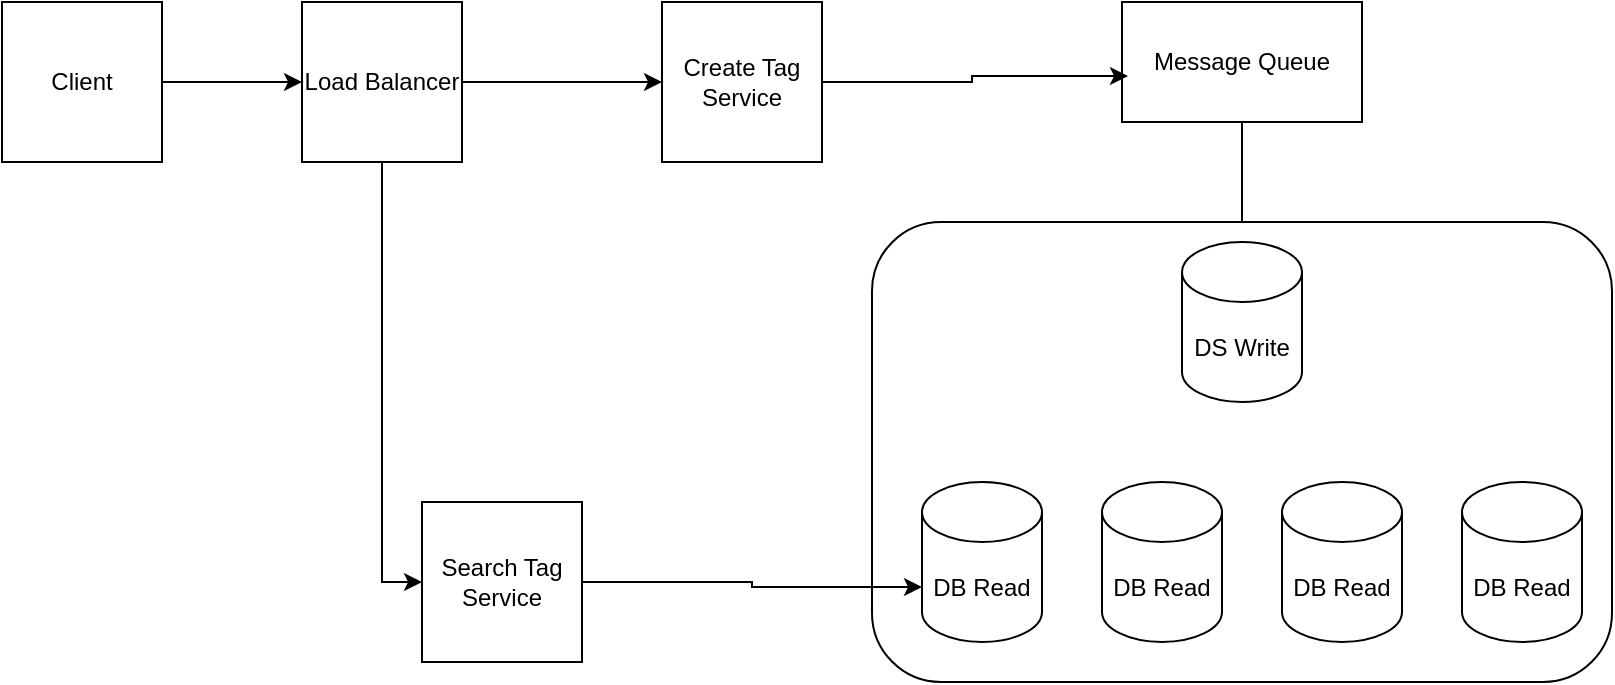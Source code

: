 <mxfile version="27.0.9">
  <diagram id="AsHtNMLsNTLCxXA9mggR" name="TagService">
    <mxGraphModel dx="1185" dy="613" grid="1" gridSize="10" guides="1" tooltips="1" connect="1" arrows="1" fold="1" page="1" pageScale="1" pageWidth="850" pageHeight="1100" math="0" shadow="0">
      <root>
        <mxCell id="0" />
        <mxCell id="1" parent="0" />
        <mxCell id="_vKGNIz2_UrnPt1C7EBL-2" style="edgeStyle=orthogonalEdgeStyle;rounded=0;orthogonalLoop=1;jettySize=auto;html=1;exitX=1;exitY=0.5;exitDx=0;exitDy=0;entryX=0;entryY=0.5;entryDx=0;entryDy=0;" edge="1" parent="1" source="_vKGNIz2_UrnPt1C7EBL-3" target="_vKGNIz2_UrnPt1C7EBL-6">
          <mxGeometry relative="1" as="geometry" />
        </mxCell>
        <mxCell id="_vKGNIz2_UrnPt1C7EBL-3" value="Client" style="whiteSpace=wrap;html=1;aspect=fixed;" vertex="1" parent="1">
          <mxGeometry x="23" y="170" width="80" height="80" as="geometry" />
        </mxCell>
        <mxCell id="_vKGNIz2_UrnPt1C7EBL-4" style="edgeStyle=orthogonalEdgeStyle;rounded=0;orthogonalLoop=1;jettySize=auto;html=1;exitX=1;exitY=0.5;exitDx=0;exitDy=0;entryX=0;entryY=0.5;entryDx=0;entryDy=0;" edge="1" parent="1" source="_vKGNIz2_UrnPt1C7EBL-6" target="_vKGNIz2_UrnPt1C7EBL-7">
          <mxGeometry relative="1" as="geometry" />
        </mxCell>
        <mxCell id="_vKGNIz2_UrnPt1C7EBL-5" style="edgeStyle=orthogonalEdgeStyle;rounded=0;orthogonalLoop=1;jettySize=auto;html=1;exitX=0.5;exitY=1;exitDx=0;exitDy=0;entryX=0;entryY=0.5;entryDx=0;entryDy=0;" edge="1" parent="1" source="_vKGNIz2_UrnPt1C7EBL-6" target="_vKGNIz2_UrnPt1C7EBL-8">
          <mxGeometry relative="1" as="geometry" />
        </mxCell>
        <mxCell id="_vKGNIz2_UrnPt1C7EBL-6" value="Load Balancer" style="whiteSpace=wrap;html=1;aspect=fixed;" vertex="1" parent="1">
          <mxGeometry x="173" y="170" width="80" height="80" as="geometry" />
        </mxCell>
        <mxCell id="_vKGNIz2_UrnPt1C7EBL-7" value="Create Tag Service" style="whiteSpace=wrap;html=1;aspect=fixed;" vertex="1" parent="1">
          <mxGeometry x="353" y="170" width="80" height="80" as="geometry" />
        </mxCell>
        <mxCell id="_vKGNIz2_UrnPt1C7EBL-8" value="Search Tag Service" style="whiteSpace=wrap;html=1;aspect=fixed;" vertex="1" parent="1">
          <mxGeometry x="233" y="420" width="80" height="80" as="geometry" />
        </mxCell>
        <mxCell id="_vKGNIz2_UrnPt1C7EBL-9" style="edgeStyle=orthogonalEdgeStyle;rounded=0;orthogonalLoop=1;jettySize=auto;html=1;exitX=0.5;exitY=1;exitDx=0;exitDy=0;" edge="1" parent="1" source="_vKGNIz2_UrnPt1C7EBL-10" target="_vKGNIz2_UrnPt1C7EBL-17">
          <mxGeometry relative="1" as="geometry" />
        </mxCell>
        <mxCell id="_vKGNIz2_UrnPt1C7EBL-10" value="Message Queue" style="rounded=0;whiteSpace=wrap;html=1;" vertex="1" parent="1">
          <mxGeometry x="583" y="170" width="120" height="60" as="geometry" />
        </mxCell>
        <mxCell id="_vKGNIz2_UrnPt1C7EBL-11" style="edgeStyle=orthogonalEdgeStyle;rounded=0;orthogonalLoop=1;jettySize=auto;html=1;exitX=1;exitY=0.5;exitDx=0;exitDy=0;entryX=0.025;entryY=0.617;entryDx=0;entryDy=0;entryPerimeter=0;" edge="1" parent="1" source="_vKGNIz2_UrnPt1C7EBL-7" target="_vKGNIz2_UrnPt1C7EBL-10">
          <mxGeometry relative="1" as="geometry" />
        </mxCell>
        <mxCell id="_vKGNIz2_UrnPt1C7EBL-12" value="" style="rounded=1;whiteSpace=wrap;html=1;" vertex="1" parent="1">
          <mxGeometry x="458" y="280" width="370" height="230" as="geometry" />
        </mxCell>
        <mxCell id="_vKGNIz2_UrnPt1C7EBL-13" value="DB Read" style="shape=cylinder3;whiteSpace=wrap;html=1;boundedLbl=1;backgroundOutline=1;size=15;" vertex="1" parent="1">
          <mxGeometry x="483" y="410" width="60" height="80" as="geometry" />
        </mxCell>
        <mxCell id="_vKGNIz2_UrnPt1C7EBL-14" value="DB Read" style="shape=cylinder3;whiteSpace=wrap;html=1;boundedLbl=1;backgroundOutline=1;size=15;" vertex="1" parent="1">
          <mxGeometry x="573" y="410" width="60" height="80" as="geometry" />
        </mxCell>
        <mxCell id="_vKGNIz2_UrnPt1C7EBL-15" value="DB Read" style="shape=cylinder3;whiteSpace=wrap;html=1;boundedLbl=1;backgroundOutline=1;size=15;" vertex="1" parent="1">
          <mxGeometry x="663" y="410" width="60" height="80" as="geometry" />
        </mxCell>
        <mxCell id="_vKGNIz2_UrnPt1C7EBL-16" value="DB Read" style="shape=cylinder3;whiteSpace=wrap;html=1;boundedLbl=1;backgroundOutline=1;size=15;" vertex="1" parent="1">
          <mxGeometry x="753" y="410" width="60" height="80" as="geometry" />
        </mxCell>
        <mxCell id="_vKGNIz2_UrnPt1C7EBL-17" value="DS Write" style="shape=cylinder3;whiteSpace=wrap;html=1;boundedLbl=1;backgroundOutline=1;size=15;" vertex="1" parent="1">
          <mxGeometry x="613" y="290" width="60" height="80" as="geometry" />
        </mxCell>
        <mxCell id="_vKGNIz2_UrnPt1C7EBL-18" style="edgeStyle=orthogonalEdgeStyle;rounded=0;orthogonalLoop=1;jettySize=auto;html=1;exitX=1;exitY=0.5;exitDx=0;exitDy=0;entryX=0;entryY=0;entryDx=0;entryDy=52.5;entryPerimeter=0;" edge="1" parent="1" source="_vKGNIz2_UrnPt1C7EBL-8" target="_vKGNIz2_UrnPt1C7EBL-13">
          <mxGeometry relative="1" as="geometry" />
        </mxCell>
      </root>
    </mxGraphModel>
  </diagram>
</mxfile>
